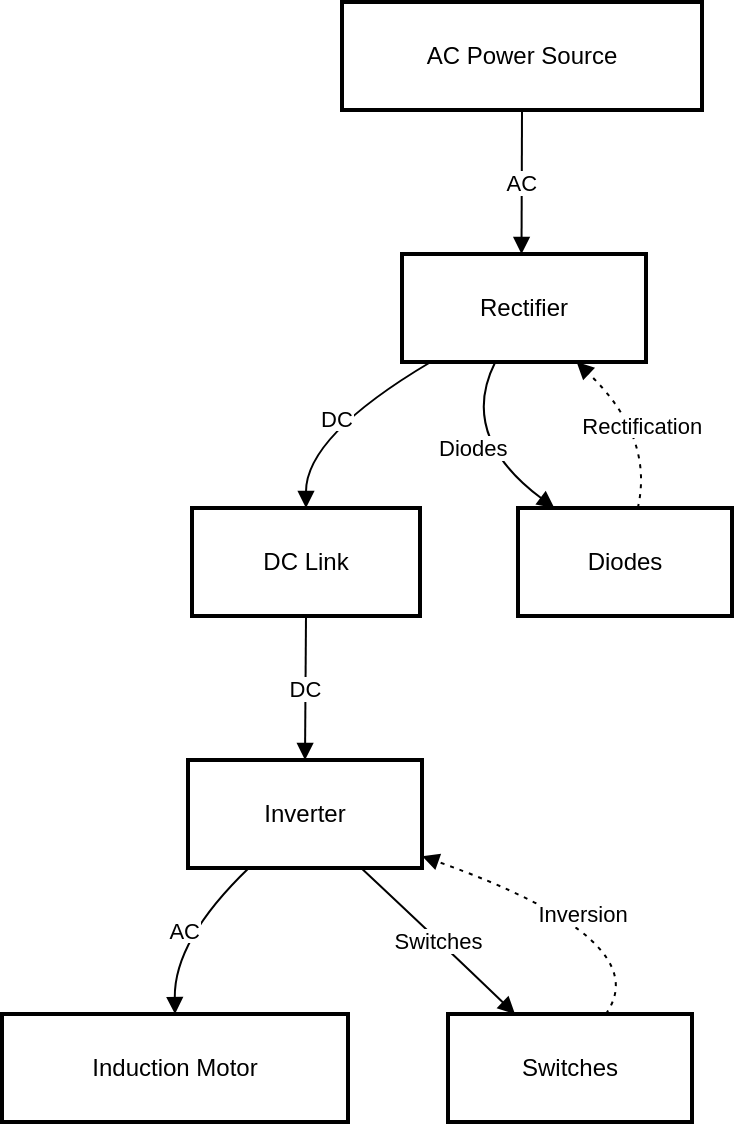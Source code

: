 <mxfile version="28.0.7">
  <diagram id="9f0s1mw59uzVkmog4RB2" name="Page-1">
    <mxGraphModel dx="1042" dy="620" grid="1" gridSize="10" guides="1" tooltips="1" connect="1" arrows="1" fold="1" page="1" pageScale="1" pageWidth="850" pageHeight="1100" math="0" shadow="0">
      <root>
        <mxCell id="0" />
        <mxCell id="1" parent="0" />
        <mxCell id="2" value="AC Power Source" style="whiteSpace=wrap;strokeWidth=2;" parent="1" vertex="1">
          <mxGeometry x="178" y="8" width="180" height="54" as="geometry" />
        </mxCell>
        <mxCell id="3" value="Rectifier" style="whiteSpace=wrap;strokeWidth=2;" parent="1" vertex="1">
          <mxGeometry x="208" y="134" width="122" height="54" as="geometry" />
        </mxCell>
        <mxCell id="4" value="DC Link" style="whiteSpace=wrap;strokeWidth=2;" parent="1" vertex="1">
          <mxGeometry x="103" y="261" width="114" height="54" as="geometry" />
        </mxCell>
        <mxCell id="5" value="Inverter" style="whiteSpace=wrap;strokeWidth=2;" parent="1" vertex="1">
          <mxGeometry x="101" y="387" width="117" height="54" as="geometry" />
        </mxCell>
        <mxCell id="6" value="Induction Motor" style="whiteSpace=wrap;strokeWidth=2;" parent="1" vertex="1">
          <mxGeometry x="8" y="514" width="173" height="54" as="geometry" />
        </mxCell>
        <mxCell id="7" value="Diodes" style="whiteSpace=wrap;strokeWidth=2;" parent="1" vertex="1">
          <mxGeometry x="266" y="261" width="107" height="54" as="geometry" />
        </mxCell>
        <mxCell id="8" value="Switches" style="whiteSpace=wrap;strokeWidth=2;" parent="1" vertex="1">
          <mxGeometry x="231" y="514" width="122" height="54" as="geometry" />
        </mxCell>
        <mxCell id="9" value="AC" style="curved=1;startArrow=none;endArrow=block;exitX=0.5;exitY=1;entryX=0.49;entryY=0.01;" parent="1" source="2" target="3" edge="1">
          <mxGeometry relative="1" as="geometry">
            <Array as="points" />
          </mxGeometry>
        </mxCell>
        <mxCell id="10" value="DC" style="curved=1;startArrow=none;endArrow=block;exitX=0.11;exitY=1.01;entryX=0.5;entryY=0;" parent="1" source="3" target="4" edge="1">
          <mxGeometry relative="1" as="geometry">
            <Array as="points">
              <mxPoint x="160" y="225" />
            </Array>
          </mxGeometry>
        </mxCell>
        <mxCell id="11" value="DC" style="curved=1;startArrow=none;endArrow=block;exitX=0.5;exitY=1;entryX=0.5;entryY=0;" parent="1" source="4" target="5" edge="1">
          <mxGeometry relative="1" as="geometry">
            <Array as="points" />
          </mxGeometry>
        </mxCell>
        <mxCell id="12" value="AC" style="curved=1;startArrow=none;endArrow=block;exitX=0.26;exitY=1;entryX=0.5;entryY=-0.01;" parent="1" source="5" target="6" edge="1">
          <mxGeometry relative="1" as="geometry">
            <Array as="points">
              <mxPoint x="94" y="477" />
            </Array>
          </mxGeometry>
        </mxCell>
        <mxCell id="13" value="Diodes" style="curved=1;startArrow=none;endArrow=block;exitX=0.38;exitY=1.01;entryX=0.17;entryY=0;" parent="1" source="3" target="7" edge="1">
          <mxGeometry relative="1" as="geometry">
            <Array as="points">
              <mxPoint x="236" y="225" />
            </Array>
          </mxGeometry>
        </mxCell>
        <mxCell id="14" value="Rectification" style="curved=1;dashed=1;dashPattern=2 3;startArrow=none;endArrow=block;exitX=0.56;exitY=0;entryX=0.72;entryY=1.01;" parent="1" source="7" target="3" edge="1">
          <mxGeometry relative="1" as="geometry">
            <Array as="points">
              <mxPoint x="334" y="225" />
            </Array>
          </mxGeometry>
        </mxCell>
        <mxCell id="15" value="Switches" style="curved=1;startArrow=none;endArrow=block;exitX=0.74;exitY=1;entryX=0.27;entryY=-0.01;" parent="1" source="5" target="8" edge="1">
          <mxGeometry relative="1" as="geometry">
            <Array as="points">
              <mxPoint x="226" y="477" />
            </Array>
          </mxGeometry>
        </mxCell>
        <mxCell id="16" value="Inversion" style="curved=1;dashed=1;dashPattern=2 3;startArrow=none;endArrow=block;exitX=0.65;exitY=-0.01;entryX=1;entryY=0.89;" parent="1" source="8" target="5" edge="1">
          <mxGeometry relative="1" as="geometry">
            <Array as="points">
              <mxPoint x="336" y="477" />
            </Array>
          </mxGeometry>
        </mxCell>
      </root>
    </mxGraphModel>
  </diagram>
</mxfile>
